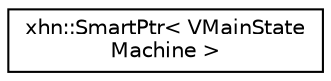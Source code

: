 digraph "Graphical Class Hierarchy"
{
  edge [fontname="Helvetica",fontsize="10",labelfontname="Helvetica",labelfontsize="10"];
  node [fontname="Helvetica",fontsize="10",shape=record];
  rankdir="LR";
  Node1 [label="xhn::SmartPtr\< VMainState\lMachine \>",height=0.2,width=0.4,color="black", fillcolor="white", style="filled",URL="$classxhn_1_1_smart_ptr.html"];
}
